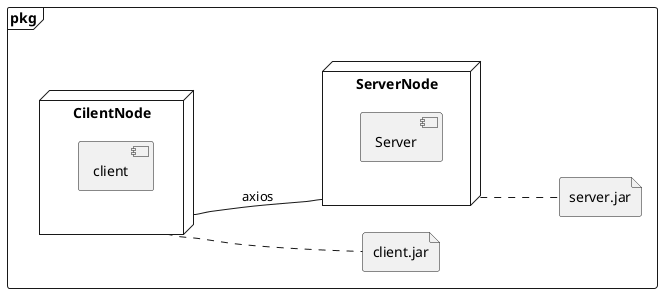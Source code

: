 @startuml
left to right direction
frame pkg {
    node CilentNode {
        [client]
    }
    file client.jar
    file server.jar
    node ServerNode {
        [Server]
    }
    CilentNode .. client.jar
    ServerNode .. server.jar
    CilentNode -- ServerNode:axios
}


@enduml